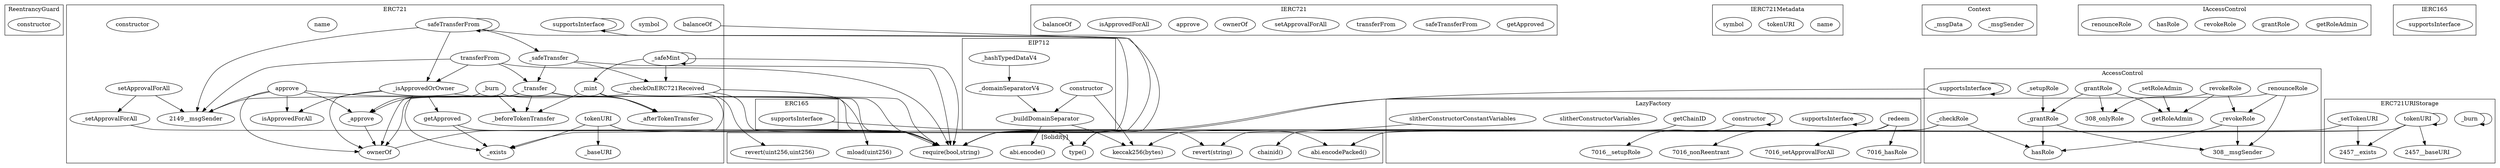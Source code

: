 strict digraph {
subgraph cluster_548_ReentrancyGuard {
label = "ReentrancyGuard"
"548_constructor" [label="constructor"]
}subgraph cluster_2149_ERC721 {
label = "ERC721"
"2149__beforeTokenTransfer" [label="_beforeTokenTransfer"]
"2149__baseURI" [label="_baseURI"]
"2149_safeTransferFrom" [label="safeTransferFrom"]
"2149_getApproved" [label="getApproved"]
"2149__burn" [label="_burn"]
"2149_symbol" [label="symbol"]
"2149__afterTokenTransfer" [label="_afterTokenTransfer"]
"2149__exists" [label="_exists"]
"2149__safeTransfer" [label="_safeTransfer"]
"2149__mint" [label="_mint"]
"2149_approve" [label="approve"]
"2149__setApprovalForAll" [label="_setApprovalForAll"]
"2149__isApprovedOrOwner" [label="_isApprovedOrOwner"]
"2149_supportsInterface" [label="supportsInterface"]
"2149_balanceOf" [label="balanceOf"]
"2149_name" [label="name"]
"2149_tokenURI" [label="tokenURI"]
"2149_isApprovedForAll" [label="isApprovedForAll"]
"2149__transfer" [label="_transfer"]
"2149__approve" [label="_approve"]
"2149_transferFrom" [label="transferFrom"]
"2149_ownerOf" [label="ownerOf"]
"2149__safeMint" [label="_safeMint"]
"2149_constructor" [label="constructor"]
"2149__checkOnERC721Received" [label="_checkOnERC721Received"]
"2149_setApprovalForAll" [label="setApprovalForAll"]
"2149__isApprovedOrOwner" -> "2149_isApprovedForAll"
"2149_transferFrom" -> "2149__msgSender"
"2149_approve" -> "2149__approve"
"2149_setApprovalForAll" -> "2149__setApprovalForAll"
"2149_approve" -> "2149__msgSender"
"2149__burn" -> "2149__approve"
"2149_safeTransferFrom" -> "2149__msgSender"
"2149_getApproved" -> "2149__exists"
"2149__transfer" -> "2149_ownerOf"
"2149__mint" -> "2149__afterTokenTransfer"
"2149__isApprovedOrOwner" -> "2149__exists"
"2149_tokenURI" -> "2149__exists"
"2149__isApprovedOrOwner" -> "2149_getApproved"
"2149_transferFrom" -> "2149__transfer"
"2149__safeMint" -> "2149__checkOnERC721Received"
"2149__safeMint" -> "2149__safeMint"
"2149_safeTransferFrom" -> "2149__isApprovedOrOwner"
"2149_supportsInterface" -> "2149_supportsInterface"
"2149_approve" -> "2149_isApprovedForAll"
"2149__safeTransfer" -> "2149__transfer"
"2149__burn" -> "2149__afterTokenTransfer"
"2149_safeTransferFrom" -> "2149_safeTransferFrom"
"2149__burn" -> "2149__beforeTokenTransfer"
"2149__mint" -> "2149__exists"
"2149__transfer" -> "2149__afterTokenTransfer"
"2149__transfer" -> "2149__approve"
"2149__transfer" -> "2149__beforeTokenTransfer"
"2149__isApprovedOrOwner" -> "2149_ownerOf"
"2149_setApprovalForAll" -> "2149__msgSender"
"2149__checkOnERC721Received" -> "2149__msgSender"
"2149__safeTransfer" -> "2149__checkOnERC721Received"
"2149_tokenURI" -> "2149__baseURI"
"2149__burn" -> "2149_ownerOf"
"2149__safeMint" -> "2149__mint"
"2149__approve" -> "2149_ownerOf"
"2149_safeTransferFrom" -> "2149__safeTransfer"
"2149_approve" -> "2149_ownerOf"
"2149__mint" -> "2149__beforeTokenTransfer"
"2149_transferFrom" -> "2149__isApprovedOrOwner"
}subgraph cluster_2265_IERC721 {
label = "IERC721"
"2265_getApproved" [label="getApproved"]
"2265_safeTransferFrom" [label="safeTransferFrom"]
"2265_transferFrom" [label="transferFrom"]
"2265_setApprovalForAll" [label="setApprovalForAll"]
"2265_ownerOf" [label="ownerOf"]
"2265_approve" [label="approve"]
"2265_isApprovedForAll" [label="isApprovedForAll"]
"2265_balanceOf" [label="balanceOf"]
}subgraph cluster_7016_LazyFactory {
label = "LazyFactory"
"7016_redeem" [label="redeem"]
"7016_supportsInterface" [label="supportsInterface"]
"7016_slitherConstructorConstantVariables" [label="slitherConstructorConstantVariables"]
"7016_getChainID" [label="getChainID"]
"7016_slitherConstructorVariables" [label="slitherConstructorVariables"]
"7016_constructor" [label="constructor"]
"7016_supportsInterface" -> "7016_supportsInterface"
"7016_redeem" -> "7016_setApprovalForAll"
"7016_constructor" -> "7016__setupRole"
"7016_redeem" -> "7016_hasRole"
"7016_redeem" -> "7016_nonReentrant"
"7016_constructor" -> "7016_constructor"
}subgraph cluster_3954_ERC165 {
label = "ERC165"
"3954_supportsInterface" [label="supportsInterface"]
}subgraph cluster_308_AccessControl {
label = "AccessControl"
"308_renounceRole" [label="renounceRole"]
"308_hasRole" [label="hasRole"]
"308__setRoleAdmin" [label="_setRoleAdmin"]
"308_getRoleAdmin" [label="getRoleAdmin"]
"308_grantRole" [label="grantRole"]
"308_revokeRole" [label="revokeRole"]
"308__revokeRole" [label="_revokeRole"]
"308_supportsInterface" [label="supportsInterface"]
"308__grantRole" [label="_grantRole"]
"308__setupRole" [label="_setupRole"]
"308__checkRole" [label="_checkRole"]
"308__setupRole" -> "308__grantRole"
"308_revokeRole" -> "308_getRoleAdmin"
"308_renounceRole" -> "308__revokeRole"
"308_revokeRole" -> "308_onlyRole"
"308__checkRole" -> "308_hasRole"
"308__grantRole" -> "308_hasRole"
"308__grantRole" -> "308__msgSender"
"308__revokeRole" -> "308__msgSender"
"308__revokeRole" -> "308_hasRole"
"308_grantRole" -> "308__grantRole"
"308_renounceRole" -> "308__msgSender"
"308_revokeRole" -> "308__revokeRole"
"308_supportsInterface" -> "308_supportsInterface"
"308_grantRole" -> "308_onlyRole"
"308_grantRole" -> "308_getRoleAdmin"
"308__setRoleAdmin" -> "308_getRoleAdmin"
}subgraph cluster_2484_IERC721Metadata {
label = "IERC721Metadata"
"2484_name" [label="name"]
"2484_tokenURI" [label="tokenURI"]
"2484_symbol" [label="symbol"]
}subgraph cluster_2999_Context {
label = "Context"
"2999__msgSender" [label="_msgSender"]
"2999__msgData" [label="_msgData"]
}subgraph cluster_2457_ERC721URIStorage {
label = "ERC721URIStorage"
"2457__burn" [label="_burn"]
"2457__setTokenURI" [label="_setTokenURI"]
"2457_tokenURI" [label="tokenURI"]
"2457_tokenURI" -> "2457__baseURI"
"2457_tokenURI" -> "2457_tokenURI"
"2457_tokenURI" -> "2457__exists"
"2457__setTokenURI" -> "2457__exists"
"2457__burn" -> "2457__burn"
}subgraph cluster_3930_EIP712 {
label = "EIP712"
"3930_constructor" [label="constructor"]
"3930__buildDomainSeparator" [label="_buildDomainSeparator"]
"3930__domainSeparatorV4" [label="_domainSeparatorV4"]
"3930__hashTypedDataV4" [label="_hashTypedDataV4"]
"3930__domainSeparatorV4" -> "3930__buildDomainSeparator"
"3930__hashTypedDataV4" -> "3930__domainSeparatorV4"
"3930_constructor" -> "3930__buildDomainSeparator"
}subgraph cluster_381_IAccessControl {
label = "IAccessControl"
"381_getRoleAdmin" [label="getRoleAdmin"]
"381_grantRole" [label="grantRole"]
"381_revokeRole" [label="revokeRole"]
"381_hasRole" [label="hasRole"]
"381_renounceRole" [label="renounceRole"]
}subgraph cluster_3966_IERC165 {
label = "IERC165"
"3966_supportsInterface" [label="supportsInterface"]
}subgraph cluster_solidity {
label = "[Solidity]"
"chainid()" 
"keccak256(bytes)" 
"mload(uint256)" 
"type()" 
"revert(uint256,uint256)" 
"require(bool,string)" 
"abi.encode()" 
"abi.encodePacked()" 
"revert(string)" 
"2149__mint" -> "require(bool,string)"
"2149__transfer" -> "require(bool,string)"
"2149__setApprovalForAll" -> "require(bool,string)"
"2149_getApproved" -> "require(bool,string)"
"2149__safeMint" -> "require(bool,string)"
"2149__checkOnERC721Received" -> "mload(uint256)"
"308__checkRole" -> "revert(string)"
"3930__buildDomainSeparator" -> "abi.encode()"
"308_renounceRole" -> "require(bool,string)"
"2149_ownerOf" -> "require(bool,string)"
"2149_transferFrom" -> "require(bool,string)"
"3954_supportsInterface" -> "type()"
"2149__safeTransfer" -> "require(bool,string)"
"2149_approve" -> "require(bool,string)"
"2149__checkOnERC721Received" -> "revert(string)"
"2457_tokenURI" -> "require(bool,string)"
"3930__buildDomainSeparator" -> "keccak256(bytes)"
"2149_safeTransferFrom" -> "require(bool,string)"
"2149_tokenURI" -> "require(bool,string)"
"2457_tokenURI" -> "abi.encodePacked()"
"7016_getChainID" -> "chainid()"
"7016_redeem" -> "require(bool,string)"
"308__checkRole" -> "abi.encodePacked()"
"2457__setTokenURI" -> "require(bool,string)"
"2149_tokenURI" -> "abi.encodePacked()"
"7016_slitherConstructorConstantVariables" -> "keccak256(bytes)"
"308_supportsInterface" -> "type()"
"2149__checkOnERC721Received" -> "revert(uint256,uint256)"
"2149_supportsInterface" -> "type()"
"2149_balanceOf" -> "require(bool,string)"
"3930_constructor" -> "keccak256(bytes)"
"2149__isApprovedOrOwner" -> "require(bool,string)"
}
}